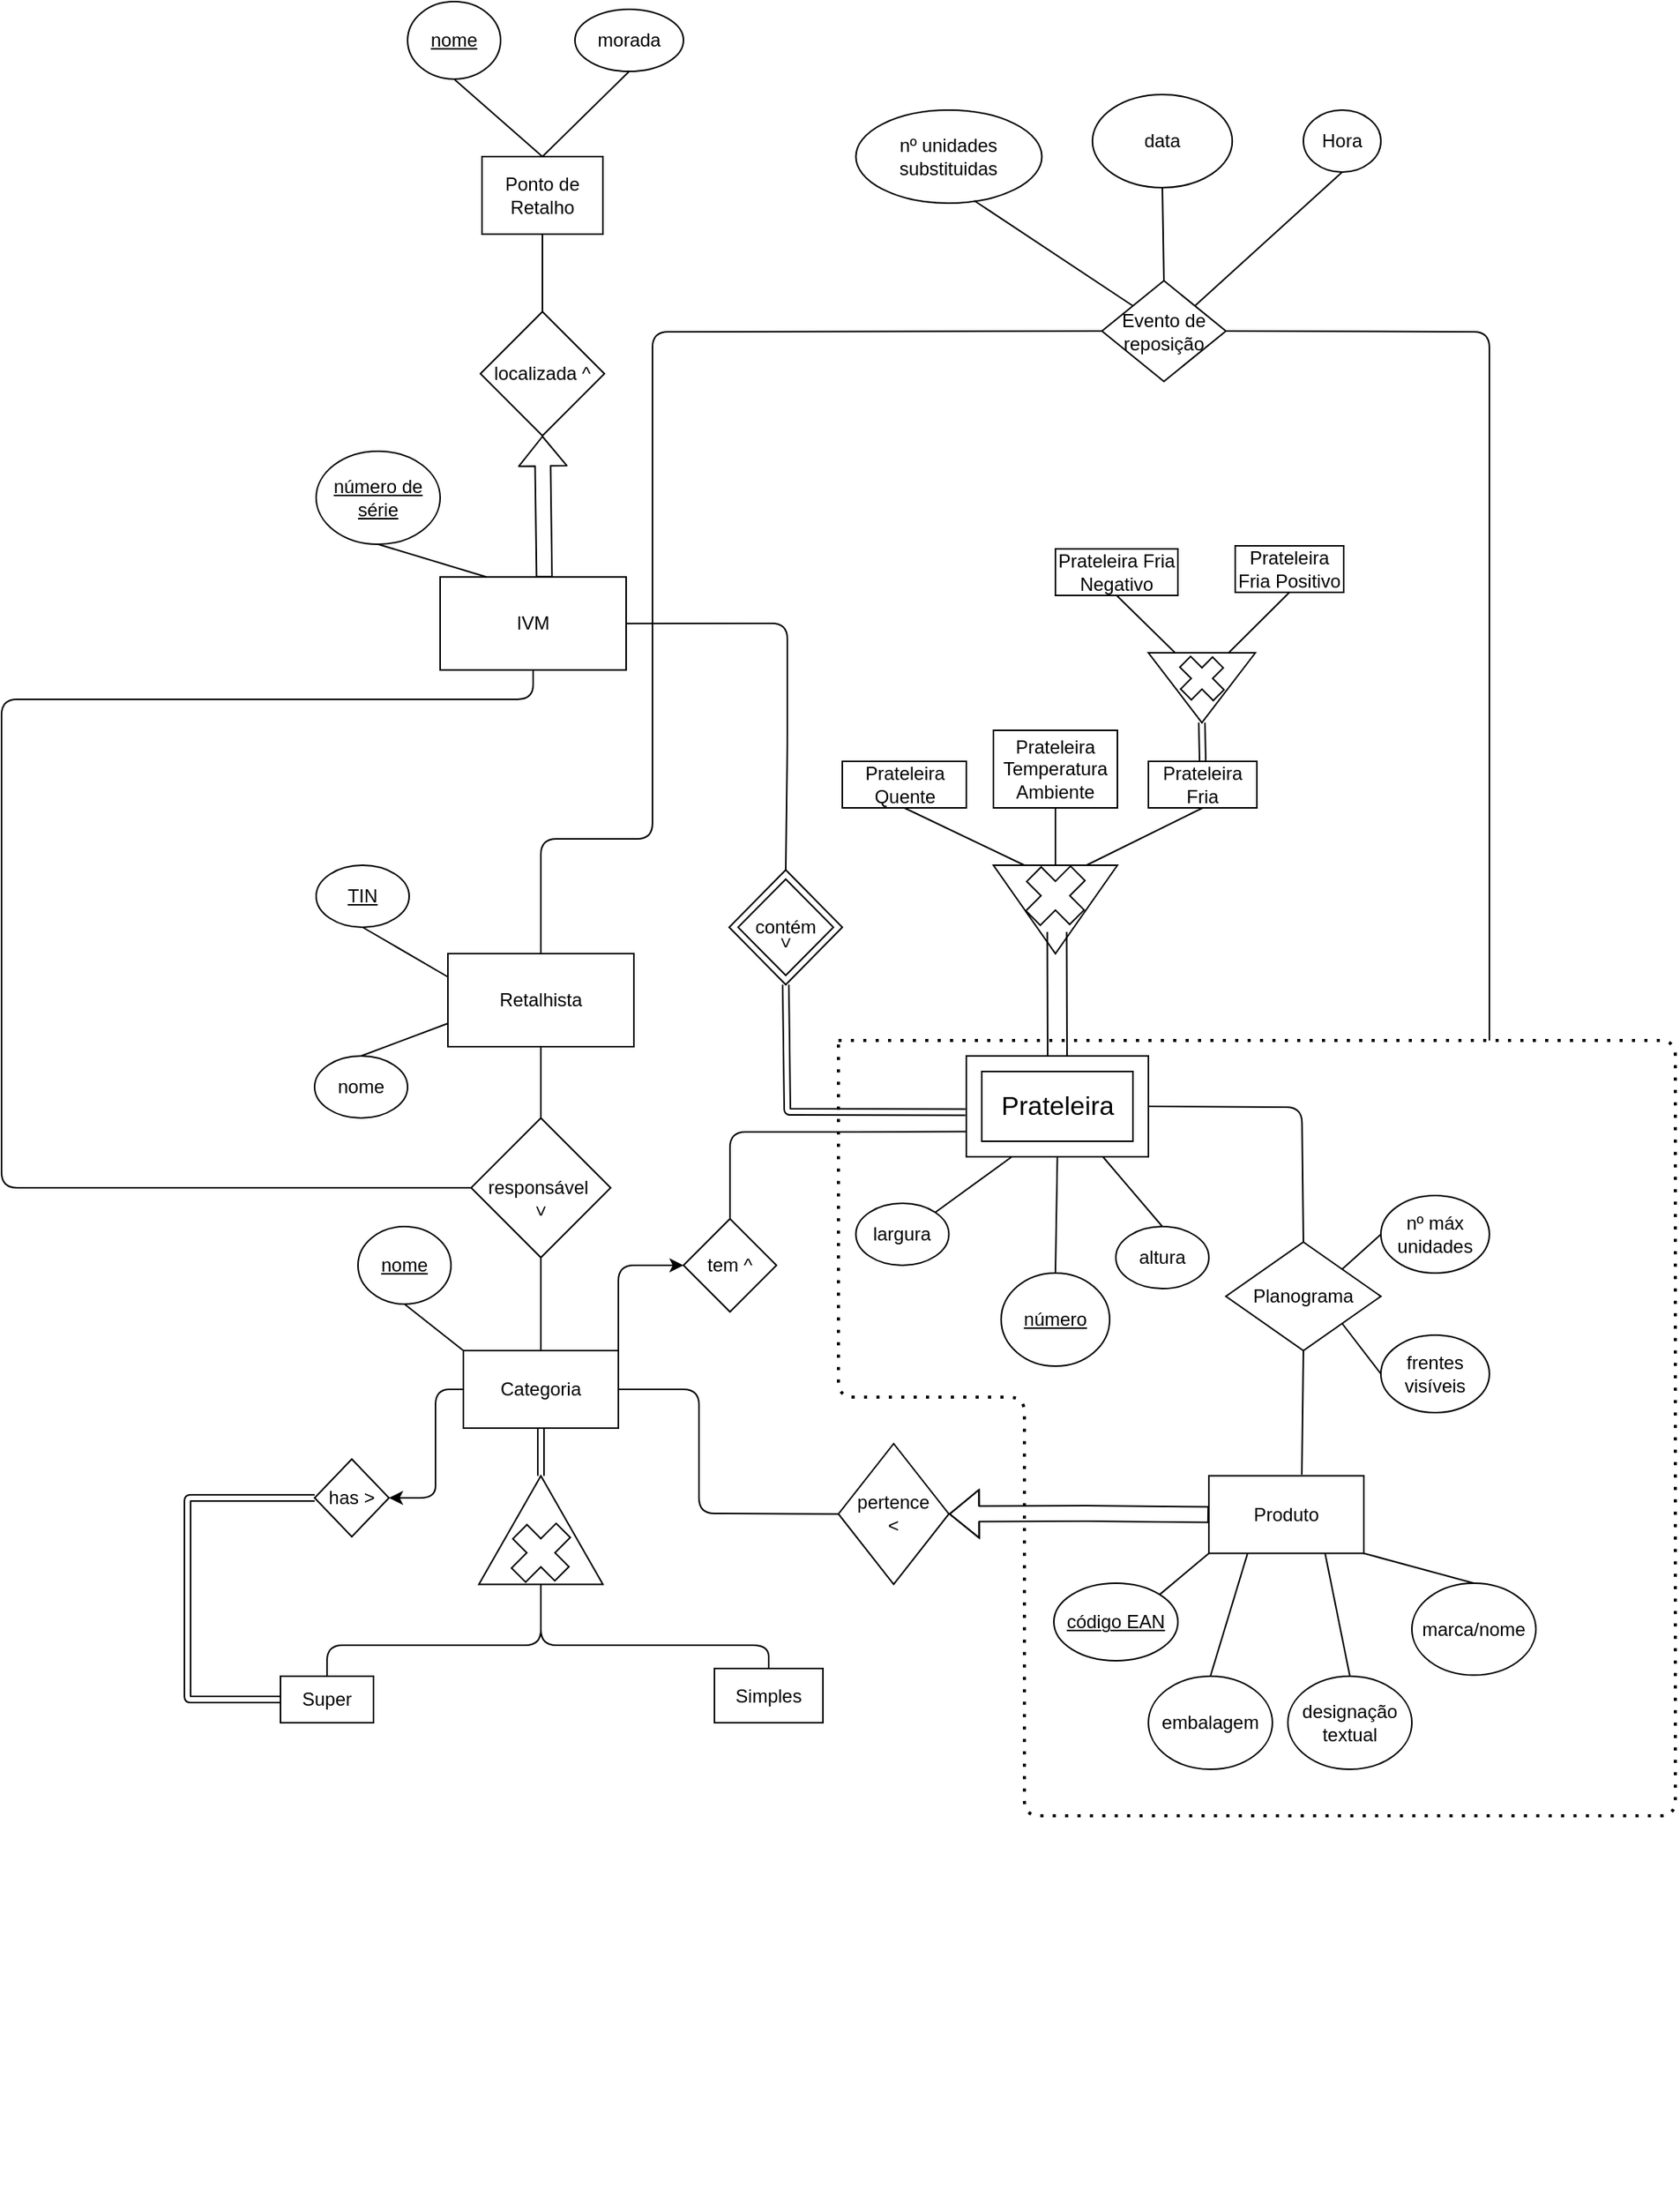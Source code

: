 <mxfile>
    <diagram id="00-uPUe9AZms_T46HA7c" name="Exposição Gulbenkian">
        <mxGraphModel dx="1656" dy="1714" grid="1" gridSize="10" guides="1" tooltips="1" connect="1" arrows="1" fold="1" page="1" pageScale="1" pageWidth="850" pageHeight="1100" math="0" shadow="0">
            <root>
                <mxCell id="0"/>
                <mxCell id="1" parent="0"/>
                <mxCell id="2" value="IVM" style="rounded=0;whiteSpace=wrap;html=1;" parent="1" vertex="1">
                    <mxGeometry x="123" y="41.1" width="120" height="60" as="geometry"/>
                </mxCell>
                <mxCell id="3" value="&lt;u&gt;número de série&lt;/u&gt;" style="ellipse;whiteSpace=wrap;html=1;" parent="1" vertex="1">
                    <mxGeometry x="43" y="-40" width="80" height="60" as="geometry"/>
                </mxCell>
                <mxCell id="7" value="" style="endArrow=none;html=1;exitX=0.5;exitY=1;exitDx=0;exitDy=0;entryX=0.25;entryY=0;entryDx=0;entryDy=0;" parent="1" source="3" target="2" edge="1">
                    <mxGeometry width="50" height="50" relative="1" as="geometry">
                        <mxPoint x="395" y="30" as="sourcePoint"/>
                        <mxPoint x="445" y="-20" as="targetPoint"/>
                    </mxGeometry>
                </mxCell>
                <mxCell id="158" style="edgeStyle=none;html=1;exitX=1;exitY=0;exitDx=0;exitDy=0;entryX=0;entryY=0.5;entryDx=0;entryDy=0;" parent="1" source="n_H6tgW4zbTbW25FnDyU-9" target="157" edge="1">
                    <mxGeometry relative="1" as="geometry">
                        <Array as="points">
                            <mxPoint x="238" y="485"/>
                        </Array>
                    </mxGeometry>
                </mxCell>
                <mxCell id="n_H6tgW4zbTbW25FnDyU-9" value="Categoria" style="rounded=0;whiteSpace=wrap;html=1;" parent="1" vertex="1">
                    <mxGeometry x="138" y="540" width="100" height="50" as="geometry"/>
                </mxCell>
                <mxCell id="n_H6tgW4zbTbW25FnDyU-10" value="" style="triangle;whiteSpace=wrap;html=1;direction=north;" parent="1" vertex="1">
                    <mxGeometry x="148" y="620.73" width="80" height="70" as="geometry"/>
                </mxCell>
                <mxCell id="n_H6tgW4zbTbW25FnDyU-11" value="" style="shape=link;html=1;exitX=0.5;exitY=1;exitDx=0;exitDy=0;entryX=1;entryY=0.5;entryDx=0;entryDy=0;" parent="1" source="n_H6tgW4zbTbW25FnDyU-9" target="n_H6tgW4zbTbW25FnDyU-10" edge="1">
                    <mxGeometry width="100" relative="1" as="geometry">
                        <mxPoint x="328" y="570" as="sourcePoint"/>
                        <mxPoint x="428" y="570" as="targetPoint"/>
                    </mxGeometry>
                </mxCell>
                <mxCell id="n_H6tgW4zbTbW25FnDyU-12" value="" style="shape=cross;whiteSpace=wrap;html=1;direction=south;rotation=45;size=0.336;" parent="1" vertex="1">
                    <mxGeometry x="168.84" y="650" width="38.32" height="40.73" as="geometry"/>
                </mxCell>
                <mxCell id="n_H6tgW4zbTbW25FnDyU-13" value="Super" style="rounded=0;whiteSpace=wrap;html=1;" parent="1" vertex="1">
                    <mxGeometry x="20" y="750" width="60" height="30" as="geometry"/>
                </mxCell>
                <mxCell id="n_H6tgW4zbTbW25FnDyU-14" value="" style="endArrow=none;html=1;exitX=0.5;exitY=0;exitDx=0;exitDy=0;entryX=0;entryY=0.5;entryDx=0;entryDy=0;" parent="1" source="n_H6tgW4zbTbW25FnDyU-13" target="n_H6tgW4zbTbW25FnDyU-10" edge="1">
                    <mxGeometry width="50" height="50" relative="1" as="geometry">
                        <mxPoint x="280" y="720" as="sourcePoint"/>
                        <mxPoint x="190" y="700" as="targetPoint"/>
                        <Array as="points">
                            <mxPoint x="50" y="730"/>
                            <mxPoint x="80" y="730"/>
                            <mxPoint x="120" y="730"/>
                            <mxPoint x="188" y="730"/>
                        </Array>
                    </mxGeometry>
                </mxCell>
                <mxCell id="83" style="edgeStyle=none;html=1;exitX=0;exitY=0.5;exitDx=0;exitDy=0;entryX=1;entryY=0.5;entryDx=0;entryDy=0;" parent="1" source="n_H6tgW4zbTbW25FnDyU-9" target="82" edge="1">
                    <mxGeometry relative="1" as="geometry">
                        <Array as="points">
                            <mxPoint x="120" y="565"/>
                            <mxPoint x="120" y="610"/>
                            <mxPoint x="120" y="635"/>
                        </Array>
                    </mxGeometry>
                </mxCell>
                <mxCell id="n_H6tgW4zbTbW25FnDyU-15" value="Simples" style="rounded=0;whiteSpace=wrap;html=1;" parent="1" vertex="1">
                    <mxGeometry x="300" y="745" width="70" height="35" as="geometry"/>
                </mxCell>
                <mxCell id="n_H6tgW4zbTbW25FnDyU-16" value="" style="endArrow=none;html=1;exitX=0.5;exitY=0;exitDx=0;exitDy=0;entryX=0;entryY=0.5;entryDx=0;entryDy=0;" parent="1" source="n_H6tgW4zbTbW25FnDyU-15" target="n_H6tgW4zbTbW25FnDyU-10" edge="1">
                    <mxGeometry width="50" height="50" relative="1" as="geometry">
                        <mxPoint x="280" y="720" as="sourcePoint"/>
                        <mxPoint x="330" y="670" as="targetPoint"/>
                        <Array as="points">
                            <mxPoint x="335" y="730"/>
                            <mxPoint x="260" y="730"/>
                            <mxPoint x="188" y="730"/>
                        </Array>
                    </mxGeometry>
                </mxCell>
                <mxCell id="n_H6tgW4zbTbW25FnDyU-17" value="&lt;u&gt;nome&lt;/u&gt;" style="ellipse;whiteSpace=wrap;html=1;" parent="1" vertex="1">
                    <mxGeometry x="70" y="460" width="60" height="50" as="geometry"/>
                </mxCell>
                <mxCell id="n_H6tgW4zbTbW25FnDyU-18" value="" style="endArrow=none;html=1;exitX=0;exitY=0;exitDx=0;exitDy=0;entryX=0.5;entryY=1;entryDx=0;entryDy=0;" parent="1" source="n_H6tgW4zbTbW25FnDyU-9" target="n_H6tgW4zbTbW25FnDyU-17" edge="1">
                    <mxGeometry width="50" height="50" relative="1" as="geometry">
                        <mxPoint x="280" y="520" as="sourcePoint"/>
                        <mxPoint x="330" y="470" as="targetPoint"/>
                    </mxGeometry>
                </mxCell>
                <mxCell id="fh6w0yjH1MEBk0rbtKuh-10" value="largura" style="ellipse;whiteSpace=wrap;html=1;" parent="1" vertex="1">
                    <mxGeometry x="391.25" y="445" width="60" height="40" as="geometry"/>
                </mxCell>
                <mxCell id="fh6w0yjH1MEBk0rbtKuh-11" value="altura" style="ellipse;whiteSpace=wrap;html=1;" parent="1" vertex="1">
                    <mxGeometry x="559" y="460" width="60" height="40" as="geometry"/>
                </mxCell>
                <mxCell id="fh6w0yjH1MEBk0rbtKuh-12" value="" style="endArrow=none;html=1;entryX=1;entryY=0;entryDx=0;entryDy=0;exitX=0;exitY=0;exitDx=29.375;exitDy=65;exitPerimeter=0;" parent="1" source="pVvuMbzZNNWRI8RjfoYQ-9" target="fh6w0yjH1MEBk0rbtKuh-10" edge="1">
                    <mxGeometry width="50" height="50" relative="1" as="geometry">
                        <mxPoint x="480" y="115.0" as="sourcePoint"/>
                        <mxPoint x="288.957" y="94.255" as="targetPoint"/>
                    </mxGeometry>
                </mxCell>
                <mxCell id="fh6w0yjH1MEBk0rbtKuh-13" value="" style="endArrow=none;html=1;entryX=0.5;entryY=0;entryDx=0;entryDy=0;exitX=0;exitY=0;exitDx=88.125;exitDy=65;exitPerimeter=0;" parent="1" source="pVvuMbzZNNWRI8RjfoYQ-9" target="fh6w0yjH1MEBk0rbtKuh-11" edge="1">
                    <mxGeometry width="50" height="50" relative="1" as="geometry">
                        <mxPoint x="580" y="420" as="sourcePoint"/>
                        <mxPoint x="470" y="80" as="targetPoint"/>
                    </mxGeometry>
                </mxCell>
                <mxCell id="n_H6tgW4zbTbW25FnDyU-20" value="" style="triangle;whiteSpace=wrap;html=1;direction=north;rotation=-180;" parent="1" vertex="1">
                    <mxGeometry x="480" y="227" width="80" height="57" as="geometry"/>
                </mxCell>
                <mxCell id="n_H6tgW4zbTbW25FnDyU-21" value="" style="shape=cross;whiteSpace=wrap;html=1;direction=south;rotation=45;size=0.336;" parent="1" vertex="1">
                    <mxGeometry x="500.42" y="226.27" width="39.16" height="40.73" as="geometry"/>
                </mxCell>
                <mxCell id="pVvuMbzZNNWRI8RjfoYQ-9" value="&lt;font style=&quot;font-size: 17px&quot;&gt;Prateleira&lt;/font&gt;" style="verticalLabelPosition=middle;verticalAlign=middle;html=1;shape=mxgraph.basic.frame;dx=10;fontFamily=Helvetica;labelPosition=center;align=center;" parent="1" vertex="1">
                    <mxGeometry x="462.5" y="350" width="117.5" height="65" as="geometry"/>
                </mxCell>
                <mxCell id="n_H6tgW4zbTbW25FnDyU-23" value="Prateleira Fria" style="rounded=0;whiteSpace=wrap;html=1;" parent="1" vertex="1">
                    <mxGeometry x="580" y="160" width="70" height="30" as="geometry"/>
                </mxCell>
                <mxCell id="n_H6tgW4zbTbW25FnDyU-25" value="Prateleira Quente" style="rounded=0;whiteSpace=wrap;html=1;" parent="1" vertex="1">
                    <mxGeometry x="382.5" y="160" width="80" height="30" as="geometry"/>
                </mxCell>
                <mxCell id="fh6w0yjH1MEBk0rbtKuh-14" value="" style="triangle;whiteSpace=wrap;html=1;direction=north;rotation=-180;" parent="1" vertex="1">
                    <mxGeometry x="580" y="90" width="69" height="45" as="geometry"/>
                </mxCell>
                <mxCell id="fh6w0yjH1MEBk0rbtKuh-17" value="Produto" style="rounded=0;whiteSpace=wrap;html=1;" parent="1" vertex="1">
                    <mxGeometry x="619" y="620.73" width="100" height="50" as="geometry"/>
                </mxCell>
                <mxCell id="n_H6tgW4zbTbW25FnDyU-29" value="Prateleira Fria Negativo" style="rounded=0;whiteSpace=wrap;html=1;" parent="1" vertex="1">
                    <mxGeometry x="520" y="23" width="79" height="30" as="geometry"/>
                </mxCell>
                <mxCell id="n_H6tgW4zbTbW25FnDyU-31" value="Prateleira Fria Positivo" style="rounded=0;whiteSpace=wrap;html=1;" parent="1" vertex="1">
                    <mxGeometry x="636" y="21" width="70" height="30" as="geometry"/>
                </mxCell>
                <mxCell id="11" value="Prateleira Temperatura Ambiente" style="rounded=0;whiteSpace=wrap;html=1;" parent="1" vertex="1">
                    <mxGeometry x="480" y="140" width="80" height="50" as="geometry"/>
                </mxCell>
                <mxCell id="12" value="&lt;u&gt;número&lt;/u&gt;" style="ellipse;whiteSpace=wrap;html=1;direction=south;" parent="1" vertex="1">
                    <mxGeometry x="485" y="490" width="70" height="60" as="geometry"/>
                </mxCell>
                <mxCell id="13" value="" style="endArrow=none;html=1;entryX=0;entryY=0.5;entryDx=0;entryDy=0;exitX=0.5;exitY=1;exitDx=0;exitDy=0;exitPerimeter=0;" parent="1" source="pVvuMbzZNNWRI8RjfoYQ-9" target="12" edge="1">
                    <mxGeometry width="50" height="50" relative="1" as="geometry">
                        <mxPoint x="537" y="450" as="sourcePoint"/>
                        <mxPoint x="529" y="470" as="targetPoint"/>
                    </mxGeometry>
                </mxCell>
                <mxCell id="21" value="&lt;u&gt;código EAN&lt;/u&gt;" style="ellipse;whiteSpace=wrap;html=1;" parent="1" vertex="1">
                    <mxGeometry x="519" y="690" width="80" height="50" as="geometry"/>
                </mxCell>
                <mxCell id="22" value="embalagem" style="ellipse;whiteSpace=wrap;html=1;" parent="1" vertex="1">
                    <mxGeometry x="580" y="750" width="80" height="60" as="geometry"/>
                </mxCell>
                <mxCell id="23" value="designação textual" style="ellipse;whiteSpace=wrap;html=1;" parent="1" vertex="1">
                    <mxGeometry x="670" y="750" width="80" height="60" as="geometry"/>
                </mxCell>
                <mxCell id="24" value="marca/nome" style="ellipse;whiteSpace=wrap;html=1;" parent="1" vertex="1">
                    <mxGeometry x="750" y="690" width="80" height="59.27" as="geometry"/>
                </mxCell>
                <mxCell id="25" value="" style="endArrow=none;html=1;entryX=0;entryY=1;entryDx=0;entryDy=0;exitX=1;exitY=0;exitDx=0;exitDy=0;" parent="1" source="21" target="fh6w0yjH1MEBk0rbtKuh-17" edge="1">
                    <mxGeometry width="50" height="50" relative="1" as="geometry">
                        <mxPoint x="470" y="710" as="sourcePoint"/>
                        <mxPoint x="520" y="660" as="targetPoint"/>
                    </mxGeometry>
                </mxCell>
                <mxCell id="26" value="" style="endArrow=none;html=1;entryX=0.25;entryY=1;entryDx=0;entryDy=0;exitX=0.5;exitY=0;exitDx=0;exitDy=0;" parent="1" source="22" target="fh6w0yjH1MEBk0rbtKuh-17" edge="1">
                    <mxGeometry width="50" height="50" relative="1" as="geometry">
                        <mxPoint x="470" y="710" as="sourcePoint"/>
                        <mxPoint x="520" y="660" as="targetPoint"/>
                    </mxGeometry>
                </mxCell>
                <mxCell id="27" value="" style="endArrow=none;html=1;entryX=0.75;entryY=1;entryDx=0;entryDy=0;exitX=0.5;exitY=0;exitDx=0;exitDy=0;" parent="1" source="23" target="fh6w0yjH1MEBk0rbtKuh-17" edge="1">
                    <mxGeometry width="50" height="50" relative="1" as="geometry">
                        <mxPoint x="470" y="710" as="sourcePoint"/>
                        <mxPoint x="520" y="660" as="targetPoint"/>
                    </mxGeometry>
                </mxCell>
                <mxCell id="28" value="" style="endArrow=none;html=1;entryX=1;entryY=1;entryDx=0;entryDy=0;exitX=0.5;exitY=0;exitDx=0;exitDy=0;" parent="1" source="24" target="fh6w0yjH1MEBk0rbtKuh-17" edge="1">
                    <mxGeometry width="50" height="50" relative="1" as="geometry">
                        <mxPoint x="470" y="710" as="sourcePoint"/>
                        <mxPoint x="520" y="660" as="targetPoint"/>
                    </mxGeometry>
                </mxCell>
                <mxCell id="29" value="Planograma" style="rhombus;whiteSpace=wrap;html=1;" parent="1" vertex="1">
                    <mxGeometry x="630" y="470" width="100" height="70" as="geometry"/>
                </mxCell>
                <mxCell id="31" value="Retalhista" style="rounded=0;whiteSpace=wrap;html=1;" parent="1" vertex="1">
                    <mxGeometry x="128" y="284" width="120" height="60" as="geometry"/>
                </mxCell>
                <mxCell id="32" value="&lt;u&gt;TIN&lt;/u&gt;" style="ellipse;whiteSpace=wrap;html=1;" parent="1" vertex="1">
                    <mxGeometry x="43" y="227" width="60" height="40" as="geometry"/>
                </mxCell>
                <mxCell id="33" value="nome" style="ellipse;whiteSpace=wrap;html=1;" parent="1" vertex="1">
                    <mxGeometry x="42" y="350" width="60" height="40" as="geometry"/>
                </mxCell>
                <mxCell id="34" value="" style="endArrow=none;html=1;entryX=0.5;entryY=1;entryDx=0;entryDy=0;exitX=0;exitY=0.25;exitDx=0;exitDy=0;" parent="1" source="31" target="32" edge="1">
                    <mxGeometry width="50" height="50" relative="1" as="geometry">
                        <mxPoint x="470" y="260" as="sourcePoint"/>
                        <mxPoint x="520" y="210" as="targetPoint"/>
                    </mxGeometry>
                </mxCell>
                <mxCell id="35" value="" style="endArrow=none;html=1;entryX=0;entryY=0.75;entryDx=0;entryDy=0;exitX=0.5;exitY=0;exitDx=0;exitDy=0;" parent="1" source="33" target="31" edge="1">
                    <mxGeometry width="50" height="50" relative="1" as="geometry">
                        <mxPoint x="470" y="260" as="sourcePoint"/>
                        <mxPoint x="520" y="210" as="targetPoint"/>
                    </mxGeometry>
                </mxCell>
                <mxCell id="39" value="pertence&lt;br&gt;&amp;lt;" style="rhombus;whiteSpace=wrap;html=1;" parent="1" vertex="1">
                    <mxGeometry x="380" y="600" width="71.25" height="90.73" as="geometry"/>
                </mxCell>
                <mxCell id="43" value="" style="shape=flexArrow;endArrow=classic;html=1;exitX=0;exitY=0.5;exitDx=0;exitDy=0;entryX=1;entryY=0.5;entryDx=0;entryDy=0;" parent="1" source="fh6w0yjH1MEBk0rbtKuh-17" target="39" edge="1">
                    <mxGeometry width="50" height="50" relative="1" as="geometry">
                        <mxPoint x="400" y="520" as="sourcePoint"/>
                        <mxPoint x="450" y="470" as="targetPoint"/>
                        <Array as="points">
                            <mxPoint x="540" y="645"/>
                        </Array>
                    </mxGeometry>
                </mxCell>
                <mxCell id="44" value="" style="endArrow=none;html=1;exitX=1;exitY=0.5;exitDx=0;exitDy=0;entryX=0;entryY=0.5;entryDx=0;entryDy=0;" parent="1" source="n_H6tgW4zbTbW25FnDyU-9" target="39" edge="1">
                    <mxGeometry width="50" height="50" relative="1" as="geometry">
                        <mxPoint x="400" y="520" as="sourcePoint"/>
                        <mxPoint x="450" y="470" as="targetPoint"/>
                        <Array as="points">
                            <mxPoint x="290" y="565"/>
                            <mxPoint x="290" y="645"/>
                        </Array>
                    </mxGeometry>
                </mxCell>
                <mxCell id="51" value="" style="endArrow=none;html=1;entryX=1;entryY=0.5;entryDx=0;entryDy=0;entryPerimeter=0;exitX=0.5;exitY=0;exitDx=0;exitDy=0;" parent="1" source="29" target="pVvuMbzZNNWRI8RjfoYQ-9" edge="1">
                    <mxGeometry width="50" height="50" relative="1" as="geometry">
                        <mxPoint x="400" y="420" as="sourcePoint"/>
                        <mxPoint x="450" y="370" as="targetPoint"/>
                        <Array as="points">
                            <mxPoint x="679" y="383"/>
                        </Array>
                    </mxGeometry>
                </mxCell>
                <mxCell id="52" value="" style="shape=link;html=1;entryX=0.5;entryY=0;entryDx=0;entryDy=0;entryPerimeter=0;width=12.5;" parent="1" target="pVvuMbzZNNWRI8RjfoYQ-9" edge="1">
                    <mxGeometry width="100" relative="1" as="geometry">
                        <mxPoint x="521" y="270" as="sourcePoint"/>
                        <mxPoint x="480" y="400" as="targetPoint"/>
                    </mxGeometry>
                </mxCell>
                <mxCell id="59" value="" style="shape=link;html=1;entryX=0.5;entryY=0;entryDx=0;entryDy=0;exitX=1;exitY=0.5;exitDx=0;exitDy=0;" parent="1" source="fh6w0yjH1MEBk0rbtKuh-14" target="n_H6tgW4zbTbW25FnDyU-23" edge="1">
                    <mxGeometry width="100" relative="1" as="geometry">
                        <mxPoint x="380" y="400" as="sourcePoint"/>
                        <mxPoint x="480" y="400" as="targetPoint"/>
                    </mxGeometry>
                </mxCell>
                <mxCell id="61" value="" style="endArrow=none;html=1;entryX=0.5;entryY=1;entryDx=0;entryDy=0;exitX=0;exitY=0.75;exitDx=0;exitDy=0;" parent="1" source="fh6w0yjH1MEBk0rbtKuh-14" target="n_H6tgW4zbTbW25FnDyU-29" edge="1">
                    <mxGeometry width="50" height="50" relative="1" as="geometry">
                        <mxPoint x="400" y="420" as="sourcePoint"/>
                        <mxPoint x="450" y="370" as="targetPoint"/>
                    </mxGeometry>
                </mxCell>
                <mxCell id="62" value="" style="endArrow=none;html=1;entryX=0.5;entryY=1;entryDx=0;entryDy=0;exitX=0;exitY=0.25;exitDx=0;exitDy=0;" parent="1" source="fh6w0yjH1MEBk0rbtKuh-14" target="n_H6tgW4zbTbW25FnDyU-31" edge="1">
                    <mxGeometry width="50" height="50" relative="1" as="geometry">
                        <mxPoint x="690" y="110" as="sourcePoint"/>
                        <mxPoint x="450" y="370" as="targetPoint"/>
                    </mxGeometry>
                </mxCell>
                <mxCell id="64" value="" style="endArrow=none;html=1;entryX=0.5;entryY=1;entryDx=0;entryDy=0;exitX=0;exitY=0.25;exitDx=0;exitDy=0;" parent="1" source="n_H6tgW4zbTbW25FnDyU-20" target="n_H6tgW4zbTbW25FnDyU-23" edge="1">
                    <mxGeometry width="50" height="50" relative="1" as="geometry">
                        <mxPoint x="560" y="420" as="sourcePoint"/>
                        <mxPoint x="610" y="370" as="targetPoint"/>
                    </mxGeometry>
                </mxCell>
                <mxCell id="67" value="" style="endArrow=none;html=1;entryX=0.5;entryY=1;entryDx=0;entryDy=0;exitX=0;exitY=0.5;exitDx=0;exitDy=0;" parent="1" source="n_H6tgW4zbTbW25FnDyU-20" target="11" edge="1">
                    <mxGeometry width="50" height="50" relative="1" as="geometry">
                        <mxPoint x="560" y="420" as="sourcePoint"/>
                        <mxPoint x="610" y="370" as="targetPoint"/>
                    </mxGeometry>
                </mxCell>
                <mxCell id="68" value="" style="endArrow=none;html=1;entryX=0.5;entryY=1;entryDx=0;entryDy=0;exitX=0;exitY=0.75;exitDx=0;exitDy=0;" parent="1" source="n_H6tgW4zbTbW25FnDyU-20" target="n_H6tgW4zbTbW25FnDyU-25" edge="1">
                    <mxGeometry width="50" height="50" relative="1" as="geometry">
                        <mxPoint x="560" y="420" as="sourcePoint"/>
                        <mxPoint x="610" y="370" as="targetPoint"/>
                    </mxGeometry>
                </mxCell>
                <mxCell id="71" value="" style="shape=cross;whiteSpace=wrap;html=1;direction=south;rotation=45;size=0.336;" parent="1" vertex="1">
                    <mxGeometry x="599.31" y="91.96" width="30.47" height="29.14" as="geometry"/>
                </mxCell>
                <mxCell id="76" value="nº máx&lt;br&gt;unidades" style="ellipse;whiteSpace=wrap;html=1;" parent="1" vertex="1">
                    <mxGeometry x="730" y="440" width="70" height="50" as="geometry"/>
                </mxCell>
                <mxCell id="77" value="frentes visíveis" style="ellipse;whiteSpace=wrap;html=1;" parent="1" vertex="1">
                    <mxGeometry x="730" y="530" width="70" height="50" as="geometry"/>
                </mxCell>
                <mxCell id="78" value="" style="endArrow=none;html=1;entryX=0;entryY=0.5;entryDx=0;entryDy=0;exitX=1;exitY=0;exitDx=0;exitDy=0;" parent="1" source="29" target="76" edge="1">
                    <mxGeometry width="50" height="50" relative="1" as="geometry">
                        <mxPoint x="680" y="490" as="sourcePoint"/>
                        <mxPoint x="730" y="440" as="targetPoint"/>
                    </mxGeometry>
                </mxCell>
                <mxCell id="79" value="" style="endArrow=none;html=1;entryX=0;entryY=0.5;entryDx=0;entryDy=0;exitX=1;exitY=1;exitDx=0;exitDy=0;" parent="1" source="29" target="77" edge="1">
                    <mxGeometry width="50" height="50" relative="1" as="geometry">
                        <mxPoint x="680" y="490" as="sourcePoint"/>
                        <mxPoint x="730" y="440" as="targetPoint"/>
                    </mxGeometry>
                </mxCell>
                <mxCell id="82" value="has &amp;gt;" style="rhombus;whiteSpace=wrap;html=1;" parent="1" vertex="1">
                    <mxGeometry x="42" y="610" width="48" height="50" as="geometry"/>
                </mxCell>
                <mxCell id="84" value="" style="shape=link;html=1;exitX=0;exitY=0.5;exitDx=0;exitDy=0;entryX=0;entryY=0.5;entryDx=0;entryDy=0;" parent="1" source="n_H6tgW4zbTbW25FnDyU-13" target="82" edge="1">
                    <mxGeometry width="100" relative="1" as="geometry">
                        <mxPoint x="260" y="680" as="sourcePoint"/>
                        <mxPoint x="360" y="680" as="targetPoint"/>
                        <Array as="points">
                            <mxPoint x="-40" y="765"/>
                            <mxPoint x="-40" y="700"/>
                            <mxPoint x="-40" y="635"/>
                        </Array>
                    </mxGeometry>
                </mxCell>
                <mxCell id="86" value="responsável&amp;nbsp;" style="rhombus;whiteSpace=wrap;html=1;" parent="1" vertex="1">
                    <mxGeometry x="143" y="390" width="90" height="90" as="geometry"/>
                </mxCell>
                <mxCell id="88" value="" style="endArrow=none;html=1;exitX=0.5;exitY=0;exitDx=0;exitDy=0;entryX=0.5;entryY=1;entryDx=0;entryDy=0;" parent="1" source="86" target="31" edge="1">
                    <mxGeometry width="50" height="50" relative="1" as="geometry">
                        <mxPoint x="280" y="400" as="sourcePoint"/>
                        <mxPoint x="330" y="350" as="targetPoint"/>
                    </mxGeometry>
                </mxCell>
                <mxCell id="97" value="" style="endArrow=none;html=1;exitX=1;exitY=0.5;exitDx=0;exitDy=0;entryX=0.5;entryY=0;entryDx=0;entryDy=0;" parent="1" source="2" target="181" edge="1">
                    <mxGeometry width="50" height="50" relative="1" as="geometry">
                        <mxPoint x="350" y="320" as="sourcePoint"/>
                        <mxPoint x="347" y="254" as="targetPoint"/>
                        <Array as="points">
                            <mxPoint x="347" y="71"/>
                            <mxPoint x="347" y="151"/>
                        </Array>
                    </mxGeometry>
                </mxCell>
                <mxCell id="102" value="&amp;lt;" style="text;html=1;strokeColor=none;fillColor=none;align=center;verticalAlign=middle;whiteSpace=wrap;rounded=0;rotation=-90;" parent="1" vertex="1">
                    <mxGeometry x="173" y="440" width="30" height="20" as="geometry"/>
                </mxCell>
                <mxCell id="106" value="Ponto de Retalho" style="rounded=0;whiteSpace=wrap;html=1;" parent="1" vertex="1">
                    <mxGeometry x="150" y="-230" width="78" height="50" as="geometry"/>
                </mxCell>
                <mxCell id="107" value="&lt;u&gt;nome&lt;/u&gt;" style="ellipse;whiteSpace=wrap;html=1;" parent="1" vertex="1">
                    <mxGeometry x="102" y="-330" width="60" height="50" as="geometry"/>
                </mxCell>
                <mxCell id="108" value="morada" style="ellipse;whiteSpace=wrap;html=1;" parent="1" vertex="1">
                    <mxGeometry x="210" y="-325" width="70" height="40" as="geometry"/>
                </mxCell>
                <mxCell id="112" value="" style="endArrow=none;html=1;exitX=0.5;exitY=0;exitDx=0;exitDy=0;entryX=0.5;entryY=1;entryDx=0;entryDy=0;" parent="1" source="106" target="108" edge="1">
                    <mxGeometry width="50" height="50" relative="1" as="geometry">
                        <mxPoint x="370" y="-60" as="sourcePoint"/>
                        <mxPoint x="420" y="-110" as="targetPoint"/>
                    </mxGeometry>
                </mxCell>
                <mxCell id="113" value="" style="endArrow=none;html=1;exitX=0.5;exitY=0;exitDx=0;exitDy=0;entryX=0.5;entryY=1;entryDx=0;entryDy=0;" parent="1" source="106" target="107" edge="1">
                    <mxGeometry width="50" height="50" relative="1" as="geometry">
                        <mxPoint x="370" y="-60" as="sourcePoint"/>
                        <mxPoint x="420" y="-110" as="targetPoint"/>
                    </mxGeometry>
                </mxCell>
                <mxCell id="116" value="localizada ^" style="rhombus;whiteSpace=wrap;html=1;" parent="1" vertex="1">
                    <mxGeometry x="149" y="-130" width="80" height="80" as="geometry"/>
                </mxCell>
                <mxCell id="117" value="" style="endArrow=none;html=1;exitX=0.5;exitY=0;exitDx=0;exitDy=0;entryX=0.5;entryY=1;entryDx=0;entryDy=0;" parent="1" source="116" target="106" edge="1">
                    <mxGeometry width="50" height="50" relative="1" as="geometry">
                        <mxPoint x="370" y="-60" as="sourcePoint"/>
                        <mxPoint x="420" y="-110" as="targetPoint"/>
                    </mxGeometry>
                </mxCell>
                <mxCell id="118" value="" style="shape=flexArrow;endArrow=classic;html=1;entryX=0.5;entryY=1;entryDx=0;entryDy=0;exitX=0.56;exitY=0.003;exitDx=0;exitDy=0;exitPerimeter=0;" parent="1" source="2" target="116" edge="1">
                    <mxGeometry width="50" height="50" relative="1" as="geometry">
                        <mxPoint x="189" y="40" as="sourcePoint"/>
                        <mxPoint x="420" y="-110" as="targetPoint"/>
                    </mxGeometry>
                </mxCell>
                <mxCell id="129" value="" style="endArrow=none;dashed=1;html=1;dashPattern=1 3;strokeWidth=2;" parent="1" edge="1">
                    <mxGeometry width="50" height="50" relative="1" as="geometry">
                        <mxPoint x="380" y="340" as="sourcePoint"/>
                        <mxPoint x="380" y="340" as="targetPoint"/>
                        <Array as="points">
                            <mxPoint x="920" y="340"/>
                            <mxPoint x="920" y="840"/>
                            <mxPoint x="500" y="840"/>
                            <mxPoint x="500" y="570"/>
                            <mxPoint x="380" y="570"/>
                        </Array>
                    </mxGeometry>
                </mxCell>
                <mxCell id="130" value="" style="endArrow=none;html=1;entryX=0.5;entryY=1;entryDx=0;entryDy=0;" parent="1" target="29" edge="1">
                    <mxGeometry width="50" height="50" relative="1" as="geometry">
                        <mxPoint x="679" y="620" as="sourcePoint"/>
                        <mxPoint x="450" y="450" as="targetPoint"/>
                    </mxGeometry>
                </mxCell>
                <mxCell id="139" value="Evento de reposição" style="rhombus;whiteSpace=wrap;html=1;" parent="1" vertex="1">
                    <mxGeometry x="550" y="-150" width="80" height="65" as="geometry"/>
                </mxCell>
                <mxCell id="140" value="" style="endArrow=none;html=1;entryX=0;entryY=0.5;entryDx=0;entryDy=0;exitX=0.5;exitY=0;exitDx=0;exitDy=0;" parent="1" source="31" target="139" edge="1">
                    <mxGeometry width="50" height="50" relative="1" as="geometry">
                        <mxPoint x="190" y="280" as="sourcePoint"/>
                        <mxPoint x="450" y="140" as="targetPoint"/>
                        <Array as="points">
                            <mxPoint x="188" y="210"/>
                            <mxPoint x="260" y="210"/>
                            <mxPoint x="260" y="-117"/>
                        </Array>
                    </mxGeometry>
                </mxCell>
                <mxCell id="142" value="nº unidades substituidas" style="ellipse;whiteSpace=wrap;html=1;" parent="1" vertex="1">
                    <mxGeometry x="391.25" y="-260" width="120" height="60" as="geometry"/>
                </mxCell>
                <mxCell id="143" value="data" style="ellipse;whiteSpace=wrap;html=1;" parent="1" vertex="1">
                    <mxGeometry x="543.89" y="-270" width="90.22" height="60" as="geometry"/>
                </mxCell>
                <mxCell id="144" value="" style="endArrow=none;html=1;entryX=0.636;entryY=0.973;entryDx=0;entryDy=0;entryPerimeter=0;exitX=0;exitY=0;exitDx=0;exitDy=0;" parent="1" source="139" target="142" edge="1">
                    <mxGeometry width="50" height="50" relative="1" as="geometry">
                        <mxPoint x="567.185" y="-150" as="sourcePoint"/>
                        <mxPoint x="450" y="-80" as="targetPoint"/>
                    </mxGeometry>
                </mxCell>
                <mxCell id="145" value="" style="endArrow=none;html=1;entryX=0.5;entryY=1;entryDx=0;entryDy=0;exitX=0.5;exitY=0;exitDx=0;exitDy=0;" parent="1" source="139" target="143" edge="1">
                    <mxGeometry width="50" height="50" relative="1" as="geometry">
                        <mxPoint x="622.395" y="-150" as="sourcePoint"/>
                        <mxPoint x="450" y="-80" as="targetPoint"/>
                    </mxGeometry>
                </mxCell>
                <mxCell id="152" value="" style="endArrow=none;html=1;entryX=0.5;entryY=1;entryDx=0;entryDy=0;exitX=0;exitY=0.5;exitDx=0;exitDy=0;" parent="1" source="86" target="2" edge="1">
                    <mxGeometry width="50" height="50" relative="1" as="geometry">
                        <mxPoint x="-160" y="680" as="sourcePoint"/>
                        <mxPoint x="-90" y="190" as="targetPoint"/>
                        <Array as="points">
                            <mxPoint x="-160" y="435"/>
                            <mxPoint x="-160" y="120"/>
                            <mxPoint x="183" y="120"/>
                        </Array>
                    </mxGeometry>
                </mxCell>
                <mxCell id="153" value="" style="endArrow=none;html=1;exitX=0.5;exitY=0;exitDx=0;exitDy=0;entryX=0.5;entryY=1;entryDx=0;entryDy=0;" parent="1" source="n_H6tgW4zbTbW25FnDyU-9" target="86" edge="1">
                    <mxGeometry width="50" height="50" relative="1" as="geometry">
                        <mxPoint x="264" y="490" as="sourcePoint"/>
                        <mxPoint x="314" y="440" as="targetPoint"/>
                    </mxGeometry>
                </mxCell>
                <mxCell id="157" value="tem ^" style="rhombus;whiteSpace=wrap;html=1;" parent="1" vertex="1">
                    <mxGeometry x="280" y="455" width="60" height="60" as="geometry"/>
                </mxCell>
                <mxCell id="159" value="" style="endArrow=none;html=1;exitX=0.5;exitY=0;exitDx=0;exitDy=0;entryX=0;entryY=0;entryDx=0;entryDy=48.75;entryPerimeter=0;" parent="1" source="157" target="pVvuMbzZNNWRI8RjfoYQ-9" edge="1">
                    <mxGeometry width="50" height="50" relative="1" as="geometry">
                        <mxPoint x="400" y="420" as="sourcePoint"/>
                        <mxPoint x="450" y="370" as="targetPoint"/>
                        <Array as="points">
                            <mxPoint x="310" y="399"/>
                            <mxPoint x="380" y="399"/>
                        </Array>
                    </mxGeometry>
                </mxCell>
                <mxCell id="161" value="Hora" style="ellipse;whiteSpace=wrap;html=1;" parent="1" vertex="1">
                    <mxGeometry x="680" y="-260" width="50" height="40" as="geometry"/>
                </mxCell>
                <mxCell id="162" value="" style="endArrow=none;html=1;exitX=1;exitY=0;exitDx=0;exitDy=0;entryX=0.5;entryY=1;entryDx=0;entryDy=0;" parent="1" source="139" target="161" edge="1">
                    <mxGeometry width="50" height="50" relative="1" as="geometry">
                        <mxPoint x="540" y="-170" as="sourcePoint"/>
                        <mxPoint x="590" y="-220" as="targetPoint"/>
                    </mxGeometry>
                </mxCell>
                <mxCell id="164" value="" style="endArrow=none;html=1;entryX=1;entryY=0.5;entryDx=0;entryDy=0;" parent="1" target="139" edge="1">
                    <mxGeometry width="50" height="50" relative="1" as="geometry">
                        <mxPoint x="800" y="340" as="sourcePoint"/>
                        <mxPoint x="550" y="140" as="targetPoint"/>
                        <Array as="points">
                            <mxPoint x="800" y="-117"/>
                        </Array>
                    </mxGeometry>
                </mxCell>
                <mxCell id="165" value="&lt;font color=&quot;#ffffff&quot;&gt;(RI-1)&lt;/font&gt;" style="text;html=1;strokeColor=none;fillColor=none;align=center;verticalAlign=middle;whiteSpace=wrap;rounded=0;" parent="1" vertex="1">
                    <mxGeometry x="490" y="-105" width="60" height="30" as="geometry"/>
                </mxCell>
                <mxCell id="167" value="(RI-1):&amp;nbsp; O nº de unidades repostas no evento de reposição tem de respeitar o número definido no planograma" style="text;html=1;strokeColor=none;fillColor=none;align=center;verticalAlign=middle;whiteSpace=wrap;rounded=0;fontColor=#FFFFFF;" parent="1" vertex="1">
                    <mxGeometry y="820" width="370" height="50" as="geometry"/>
                </mxCell>
                <mxCell id="168" value="(RI-2)" style="text;html=1;strokeColor=none;fillColor=none;align=center;verticalAlign=middle;whiteSpace=wrap;rounded=0;fontColor=#FFFFFF;" parent="1" vertex="1">
                    <mxGeometry x="238" y="450" width="60" height="30" as="geometry"/>
                </mxCell>
                <mxCell id="169" value="(RI-2): Cada categoria está associada a um tipo de prateleira, não a uma prateleira específica" style="text;html=1;strokeColor=none;fillColor=none;align=center;verticalAlign=middle;whiteSpace=wrap;rounded=0;fontColor=#FFFFFF;" parent="1" vertex="1">
                    <mxGeometry y="880" width="350" height="30" as="geometry"/>
                </mxCell>
                <mxCell id="170" value="(RI-3)" style="text;html=1;strokeColor=none;fillColor=none;align=center;verticalAlign=middle;whiteSpace=wrap;rounded=0;fontColor=#FFFFFF;" parent="1" vertex="1">
                    <mxGeometry x="20" y="314" width="60" height="30" as="geometry"/>
                </mxCell>
                <mxCell id="171" value="(RI-3): O nome de cada retalhista e único" style="text;html=1;strokeColor=none;fillColor=none;align=center;verticalAlign=middle;whiteSpace=wrap;rounded=0;fontColor=#FFFFFF;" parent="1" vertex="1">
                    <mxGeometry x="-40" y="920" width="330" height="30" as="geometry"/>
                </mxCell>
                <mxCell id="172" value="(RI-4)" style="text;html=1;strokeColor=none;fillColor=none;align=center;verticalAlign=middle;whiteSpace=wrap;rounded=0;fontColor=#FFFFFF;" parent="1" vertex="1">
                    <mxGeometry x="500" y="740" width="60" height="30" as="geometry"/>
                </mxCell>
                <mxCell id="173" value="(RI-4): O código EAN tem de ter 13 dígitos" style="text;html=1;strokeColor=none;fillColor=none;align=center;verticalAlign=middle;whiteSpace=wrap;rounded=0;fontColor=#FFFFFF;" parent="1" vertex="1">
                    <mxGeometry x="8" y="960" width="240" height="10" as="geometry"/>
                </mxCell>
                <mxCell id="174" value="(RI-5)" style="text;html=1;strokeColor=none;fillColor=none;align=center;verticalAlign=middle;whiteSpace=wrap;rounded=0;fontColor=#FFFFFF;" parent="1" vertex="1">
                    <mxGeometry x="391.25" y="490" width="60" height="30" as="geometry"/>
                </mxCell>
                <mxCell id="175" value="(RI-5): A largura e altura têm de ser em cêntimetros" style="text;html=1;strokeColor=none;fillColor=none;align=center;verticalAlign=middle;whiteSpace=wrap;rounded=0;fontColor=#FFFFFF;" parent="1" vertex="1">
                    <mxGeometry y="980" width="240" height="40" as="geometry"/>
                </mxCell>
                <mxCell id="176" value="(RI-6)" style="text;html=1;strokeColor=none;fillColor=none;align=center;verticalAlign=middle;whiteSpace=wrap;rounded=0;fontColor=#FFFFFF;" parent="1" vertex="1">
                    <mxGeometry x="420" y="-160" width="60" height="30" as="geometry"/>
                </mxCell>
                <mxCell id="177" value="(RI-6): Um retalhista só pode repôr produtos de uma categoria de que esteja responsável" style="text;html=1;strokeColor=none;fillColor=none;align=center;verticalAlign=middle;whiteSpace=wrap;rounded=0;fontColor=#FFFFFF;" parent="1" vertex="1">
                    <mxGeometry x="8" y="1020" width="250" height="40" as="geometry"/>
                </mxCell>
                <mxCell id="178" value="(RI-7)" style="text;html=1;strokeColor=none;fillColor=none;align=center;verticalAlign=middle;whiteSpace=wrap;rounded=0;fontColor=#FFFFFF;" parent="1" vertex="1">
                    <mxGeometry x="-90" y="400" width="60" height="30" as="geometry"/>
                </mxCell>
                <mxCell id="179" value="(RI-7): Numa IVM cada categoria só pode estar associada a um retalhista" style="text;html=1;strokeColor=none;fillColor=none;align=center;verticalAlign=middle;whiteSpace=wrap;rounded=0;fontColor=#FFFFFF;" parent="1" vertex="1">
                    <mxGeometry x="8" y="1060" width="260" height="30" as="geometry"/>
                </mxCell>
                <mxCell id="180" value="" style="shape=link;html=1;exitX=0.5;exitY=1;exitDx=0;exitDy=0;entryX=-0.005;entryY=0.557;entryDx=0;entryDy=0;entryPerimeter=0;" edge="1" parent="1" source="181" target="pVvuMbzZNNWRI8RjfoYQ-9">
                    <mxGeometry width="100" relative="1" as="geometry">
                        <mxPoint x="310" y="350" as="sourcePoint"/>
                        <mxPoint x="410" y="350" as="targetPoint"/>
                        <Array as="points">
                            <mxPoint x="347" y="386"/>
                        </Array>
                    </mxGeometry>
                </mxCell>
                <mxCell id="181" value="" style="rhombus;whiteSpace=wrap;html=1;" vertex="1" parent="1">
                    <mxGeometry x="309.5" y="230" width="73" height="74" as="geometry"/>
                </mxCell>
                <mxCell id="183" value="contém" style="rhombus;whiteSpace=wrap;html=1;" vertex="1" parent="1">
                    <mxGeometry x="315.25" y="236" width="61.5" height="62" as="geometry"/>
                </mxCell>
                <mxCell id="185" value="&amp;lt;" style="text;html=1;strokeColor=none;fillColor=none;align=center;verticalAlign=middle;whiteSpace=wrap;rounded=0;rotation=-90;" vertex="1" parent="1">
                    <mxGeometry x="331" y="267" width="30" height="20" as="geometry"/>
                </mxCell>
            </root>
        </mxGraphModel>
    </diagram>
</mxfile>